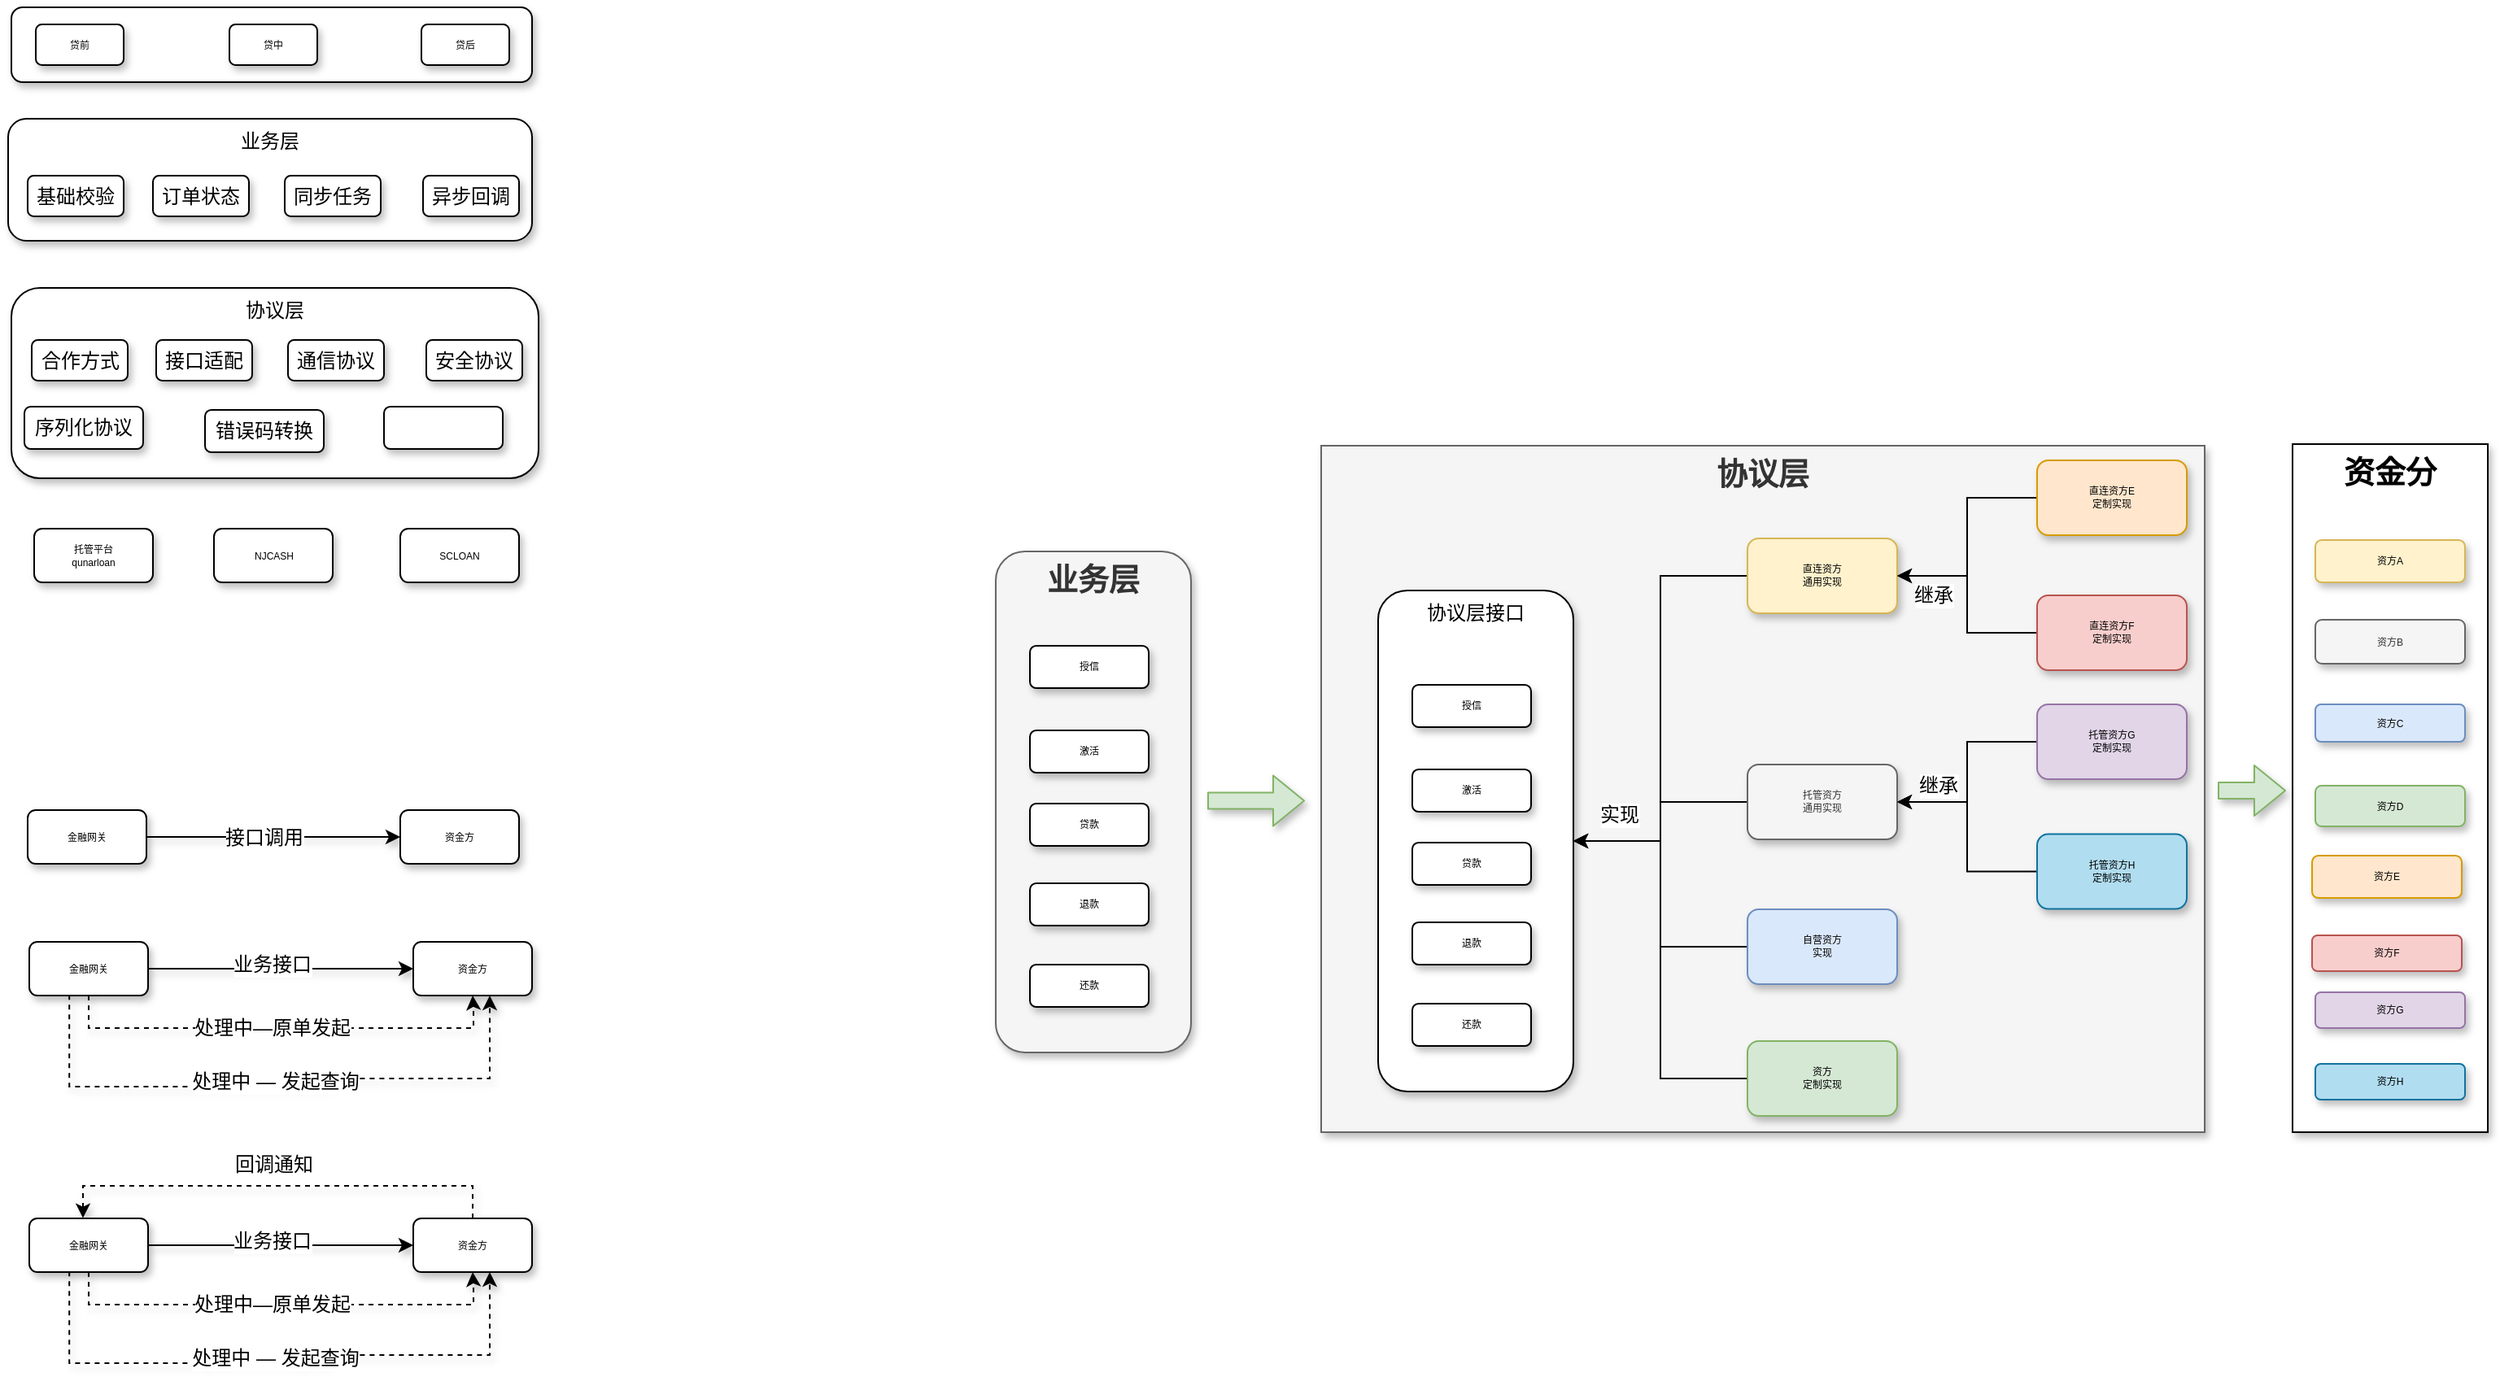 <mxfile version="12.8.9" type="github">
  <diagram id="pQbSXTKy-mhwdIOJWXm_" name="第 1 页">
    <mxGraphModel dx="2404" dy="907" grid="0" gridSize="10" guides="1" tooltips="1" connect="1" arrows="1" fold="1" page="1" pageScale="1" pageWidth="827" pageHeight="1169" math="0" shadow="0">
      <root>
        <mxCell id="0" />
        <mxCell id="1" parent="0" />
        <mxCell id="oRhJdaxvoY9CLy49b8uQ-59" value="资金分" style="rounded=0;whiteSpace=wrap;html=1;verticalAlign=top;fontSize=19;fontStyle=1;shadow=1;" vertex="1" parent="1">
          <mxGeometry x="773" y="391" width="120" height="423" as="geometry" />
        </mxCell>
        <mxCell id="oRhJdaxvoY9CLy49b8uQ-37" value="协议层" style="rounded=0;whiteSpace=wrap;html=1;verticalAlign=top;fontStyle=1;fontSize=19;shadow=1;fillColor=#f5f5f5;strokeColor=#666666;fontColor=#333333;" vertex="1" parent="1">
          <mxGeometry x="176" y="392" width="543" height="422" as="geometry" />
        </mxCell>
        <mxCell id="jV6rehnpYOMUCbgezzGA-5" value="" style="rounded=1;whiteSpace=wrap;html=1;shadow=1;" parent="1" vertex="1">
          <mxGeometry x="-629" y="122.5" width="320" height="46" as="geometry" />
        </mxCell>
        <mxCell id="47TmQyaTfyfTuBjJMVQk-3" value="贷中" style="rounded=1;whiteSpace=wrap;html=1;fontSize=6;shadow=1;" parent="1" vertex="1">
          <mxGeometry x="-495" y="133" width="54" height="25" as="geometry" />
        </mxCell>
        <mxCell id="jV6rehnpYOMUCbgezzGA-1" value="贷后" style="rounded=1;whiteSpace=wrap;html=1;fontSize=6;shadow=1;" parent="1" vertex="1">
          <mxGeometry x="-377" y="133" width="54" height="25" as="geometry" />
        </mxCell>
        <mxCell id="jV6rehnpYOMUCbgezzGA-2" value="贷前" style="rounded=1;whiteSpace=wrap;html=1;fontSize=6;shadow=1;" parent="1" vertex="1">
          <mxGeometry x="-614" y="133" width="54" height="25" as="geometry" />
        </mxCell>
        <mxCell id="jV6rehnpYOMUCbgezzGA-3" value="业务层" style="rounded=1;whiteSpace=wrap;html=1;verticalAlign=top;shadow=1;" parent="1" vertex="1">
          <mxGeometry x="-631" y="191" width="322" height="75" as="geometry" />
        </mxCell>
        <mxCell id="jV6rehnpYOMUCbgezzGA-4" value="协议层" style="rounded=1;whiteSpace=wrap;html=1;verticalAlign=top;shadow=1;" parent="1" vertex="1">
          <mxGeometry x="-629" y="295" width="324" height="117" as="geometry" />
        </mxCell>
        <mxCell id="jV6rehnpYOMUCbgezzGA-8" value="&lt;span style=&quot;font-size: 12px&quot;&gt;基础校验&lt;/span&gt;" style="rounded=1;whiteSpace=wrap;html=1;fontSize=6;shadow=1;" parent="1" vertex="1">
          <mxGeometry x="-619" y="226" width="59" height="25" as="geometry" />
        </mxCell>
        <mxCell id="jV6rehnpYOMUCbgezzGA-9" value="&lt;span style=&quot;font-size: 12px&quot;&gt;订单状态&lt;/span&gt;" style="rounded=1;whiteSpace=wrap;html=1;fontSize=6;shadow=1;" parent="1" vertex="1">
          <mxGeometry x="-542" y="226" width="59" height="25" as="geometry" />
        </mxCell>
        <mxCell id="jV6rehnpYOMUCbgezzGA-10" value="&lt;span style=&quot;font-size: 12px&quot;&gt;同步任务&lt;/span&gt;" style="rounded=1;whiteSpace=wrap;html=1;fontSize=6;shadow=1;" parent="1" vertex="1">
          <mxGeometry x="-461" y="226" width="59" height="25" as="geometry" />
        </mxCell>
        <mxCell id="jV6rehnpYOMUCbgezzGA-11" value="&lt;span style=&quot;font-size: 12px&quot;&gt;异步回调&lt;/span&gt;" style="rounded=1;whiteSpace=wrap;html=1;fontSize=6;shadow=1;" parent="1" vertex="1">
          <mxGeometry x="-376" y="226" width="59" height="25" as="geometry" />
        </mxCell>
        <mxCell id="jV6rehnpYOMUCbgezzGA-12" value="&lt;span style=&quot;font-size: 12px&quot;&gt;合作方式&lt;/span&gt;" style="rounded=1;whiteSpace=wrap;html=1;fontSize=6;shadow=1;" parent="1" vertex="1">
          <mxGeometry x="-616.5" y="327" width="59" height="25" as="geometry" />
        </mxCell>
        <mxCell id="jV6rehnpYOMUCbgezzGA-13" value="&lt;span style=&quot;font-size: 12px&quot;&gt;接口适配&lt;/span&gt;" style="rounded=1;whiteSpace=wrap;html=1;fontSize=6;shadow=1;" parent="1" vertex="1">
          <mxGeometry x="-540" y="327" width="59" height="25" as="geometry" />
        </mxCell>
        <mxCell id="jV6rehnpYOMUCbgezzGA-14" value="&lt;span style=&quot;font-size: 12px&quot;&gt;通信协议&lt;/span&gt;" style="rounded=1;whiteSpace=wrap;html=1;fontSize=6;shadow=1;" parent="1" vertex="1">
          <mxGeometry x="-459" y="327" width="59" height="25" as="geometry" />
        </mxCell>
        <mxCell id="jV6rehnpYOMUCbgezzGA-15" value="&lt;span style=&quot;font-size: 12px&quot;&gt;安全协议&lt;/span&gt;" style="rounded=1;whiteSpace=wrap;html=1;fontSize=6;shadow=1;" parent="1" vertex="1">
          <mxGeometry x="-374" y="327" width="59" height="25" as="geometry" />
        </mxCell>
        <mxCell id="jV6rehnpYOMUCbgezzGA-20" value="&lt;span style=&quot;font-size: 12px&quot;&gt;序列化协议&lt;/span&gt;" style="rounded=1;whiteSpace=wrap;html=1;fontSize=6;shadow=1;" parent="1" vertex="1">
          <mxGeometry x="-621" y="368" width="73" height="26" as="geometry" />
        </mxCell>
        <mxCell id="jV6rehnpYOMUCbgezzGA-21" value="&lt;span style=&quot;font-size: 12px&quot;&gt;错误码转换&lt;/span&gt;" style="rounded=1;whiteSpace=wrap;html=1;fontSize=6;shadow=1;" parent="1" vertex="1">
          <mxGeometry x="-510" y="370" width="73" height="26" as="geometry" />
        </mxCell>
        <mxCell id="jV6rehnpYOMUCbgezzGA-22" value="" style="rounded=1;whiteSpace=wrap;html=1;fontSize=6;shadow=1;" parent="1" vertex="1">
          <mxGeometry x="-400" y="368" width="73" height="26" as="geometry" />
        </mxCell>
        <mxCell id="jV6rehnpYOMUCbgezzGA-40" value="托管平台&lt;br&gt;qunarloan" style="rounded=1;whiteSpace=wrap;html=1;fontSize=6;shadow=1;" parent="1" vertex="1">
          <mxGeometry x="-615" y="443" width="73" height="33" as="geometry" />
        </mxCell>
        <mxCell id="jV6rehnpYOMUCbgezzGA-41" value="NJCASH" style="rounded=1;whiteSpace=wrap;html=1;fontSize=6;shadow=1;" parent="1" vertex="1">
          <mxGeometry x="-504.5" y="443" width="73" height="33" as="geometry" />
        </mxCell>
        <mxCell id="jV6rehnpYOMUCbgezzGA-42" value="SCLOAN" style="rounded=1;whiteSpace=wrap;html=1;fontSize=6;shadow=1;" parent="1" vertex="1">
          <mxGeometry x="-390" y="443" width="73" height="33" as="geometry" />
        </mxCell>
        <mxCell id="jV6rehnpYOMUCbgezzGA-52" style="edgeStyle=orthogonalEdgeStyle;rounded=0;orthogonalLoop=1;jettySize=auto;html=1;exitX=0.5;exitY=0;exitDx=0;exitDy=0;dashed=1;entryX=0.452;entryY=-0.006;entryDx=0;entryDy=0;entryPerimeter=0;shadow=1;" parent="1" source="jV6rehnpYOMUCbgezzGA-61" target="jV6rehnpYOMUCbgezzGA-58" edge="1">
          <mxGeometry relative="1" as="geometry">
            <mxPoint x="-582" y="858" as="targetPoint" />
          </mxGeometry>
        </mxCell>
        <mxCell id="jV6rehnpYOMUCbgezzGA-53" value="回调通知" style="text;html=1;align=center;verticalAlign=middle;resizable=0;points=[];labelBackgroundColor=#ffffff;shadow=1;" parent="jV6rehnpYOMUCbgezzGA-52" vertex="1" connectable="0">
          <mxGeometry x="-0.165" y="1" relative="1" as="geometry">
            <mxPoint x="-26.37" y="-14" as="offset" />
          </mxGeometry>
        </mxCell>
        <mxCell id="jV6rehnpYOMUCbgezzGA-54" value="" style="edgeStyle=orthogonalEdgeStyle;rounded=0;orthogonalLoop=1;jettySize=auto;html=1;shadow=1;" parent="1" source="jV6rehnpYOMUCbgezzGA-58" target="jV6rehnpYOMUCbgezzGA-61" edge="1">
          <mxGeometry relative="1" as="geometry">
            <mxPoint x="-390" y="883.5" as="targetPoint" />
          </mxGeometry>
        </mxCell>
        <mxCell id="jV6rehnpYOMUCbgezzGA-55" value="业务接口" style="text;html=1;align=center;verticalAlign=middle;resizable=0;points=[];labelBackgroundColor=#ffffff;shadow=1;" parent="jV6rehnpYOMUCbgezzGA-54" vertex="1" connectable="0">
          <mxGeometry x="-0.18" relative="1" as="geometry">
            <mxPoint x="9.14" y="-2.5" as="offset" />
          </mxGeometry>
        </mxCell>
        <mxCell id="jV6rehnpYOMUCbgezzGA-56" value="" style="edgeStyle=orthogonalEdgeStyle;rounded=0;orthogonalLoop=1;jettySize=auto;html=1;entryX=0.5;entryY=1;entryDx=0;entryDy=0;exitX=0.5;exitY=1;exitDx=0;exitDy=0;dashed=1;shadow=1;" parent="1" source="jV6rehnpYOMUCbgezzGA-58" target="jV6rehnpYOMUCbgezzGA-61" edge="1">
          <mxGeometry relative="1" as="geometry">
            <mxPoint x="-593.5" y="980" as="targetPoint" />
            <Array as="points">
              <mxPoint x="-582" y="920" />
              <mxPoint x="-345" y="920" />
              <mxPoint x="-345" y="908" />
              <mxPoint x="-346" y="908" />
            </Array>
          </mxGeometry>
        </mxCell>
        <mxCell id="jV6rehnpYOMUCbgezzGA-57" value="处理中—原单发起" style="text;html=1;align=center;verticalAlign=middle;resizable=0;points=[];labelBackgroundColor=#ffffff;shadow=1;" parent="jV6rehnpYOMUCbgezzGA-56" vertex="1" connectable="0">
          <mxGeometry x="-0.148" y="1" relative="1" as="geometry">
            <mxPoint x="14.48" y="1" as="offset" />
          </mxGeometry>
        </mxCell>
        <mxCell id="oRhJdaxvoY9CLy49b8uQ-20" style="edgeStyle=orthogonalEdgeStyle;rounded=0;orthogonalLoop=1;jettySize=auto;html=1;exitX=0.337;exitY=0.988;exitDx=0;exitDy=0;dashed=1;exitPerimeter=0;shadow=1;" edge="1" parent="1" source="jV6rehnpYOMUCbgezzGA-58">
          <mxGeometry relative="1" as="geometry">
            <mxPoint x="-335" y="900" as="targetPoint" />
            <Array as="points">
              <mxPoint x="-593" y="956" />
              <mxPoint x="-434" y="956" />
              <mxPoint x="-434" y="951" />
              <mxPoint x="-335" y="951" />
              <mxPoint x="-335" y="900" />
            </Array>
          </mxGeometry>
        </mxCell>
        <mxCell id="oRhJdaxvoY9CLy49b8uQ-21" value="处理中 — 发起查询" style="text;html=1;align=center;verticalAlign=middle;resizable=0;points=[];labelBackgroundColor=#ffffff;shadow=1;" vertex="1" connectable="0" parent="oRhJdaxvoY9CLy49b8uQ-20">
          <mxGeometry x="0.12" y="2" relative="1" as="geometry">
            <mxPoint x="-24.8" y="-1" as="offset" />
          </mxGeometry>
        </mxCell>
        <mxCell id="jV6rehnpYOMUCbgezzGA-58" value="金融网关" style="rounded=1;whiteSpace=wrap;html=1;fontSize=6;shadow=1;" parent="1" vertex="1">
          <mxGeometry x="-618" y="867" width="73" height="33" as="geometry" />
        </mxCell>
        <mxCell id="jV6rehnpYOMUCbgezzGA-61" value="资金方" style="rounded=1;whiteSpace=wrap;html=1;fontSize=6;shadow=1;" parent="1" vertex="1">
          <mxGeometry x="-382" y="867" width="73" height="33" as="geometry" />
        </mxCell>
        <mxCell id="jV6rehnpYOMUCbgezzGA-75" value="协议层接口" style="rounded=1;whiteSpace=wrap;html=1;verticalAlign=top;shadow=1;" parent="1" vertex="1">
          <mxGeometry x="211" y="481" width="120" height="308" as="geometry" />
        </mxCell>
        <mxCell id="jV6rehnpYOMUCbgezzGA-76" value="授信" style="rounded=1;whiteSpace=wrap;html=1;fontSize=6;shadow=1;" parent="1" vertex="1">
          <mxGeometry x="232" y="539" width="73" height="26" as="geometry" />
        </mxCell>
        <mxCell id="jV6rehnpYOMUCbgezzGA-77" value="退款" style="rounded=1;whiteSpace=wrap;html=1;fontSize=6;shadow=1;" parent="1" vertex="1">
          <mxGeometry x="232" y="685" width="73" height="26" as="geometry" />
        </mxCell>
        <mxCell id="jV6rehnpYOMUCbgezzGA-78" value="贷款" style="rounded=1;whiteSpace=wrap;html=1;fontSize=6;shadow=1;" parent="1" vertex="1">
          <mxGeometry x="232" y="636" width="73" height="26" as="geometry" />
        </mxCell>
        <mxCell id="jV6rehnpYOMUCbgezzGA-79" value="还款" style="rounded=1;whiteSpace=wrap;html=1;fontSize=6;shadow=1;" parent="1" vertex="1">
          <mxGeometry x="232" y="735" width="73" height="26" as="geometry" />
        </mxCell>
        <mxCell id="jV6rehnpYOMUCbgezzGA-84" style="edgeStyle=orthogonalEdgeStyle;rounded=0;orthogonalLoop=1;jettySize=auto;html=1;exitX=0;exitY=0.5;exitDx=0;exitDy=0;entryX=1;entryY=0.5;entryDx=0;entryDy=0;shadow=0;" parent="1" source="jV6rehnpYOMUCbgezzGA-81" target="jV6rehnpYOMUCbgezzGA-75" edge="1">
          <mxGeometry relative="1" as="geometry" />
        </mxCell>
        <mxCell id="jV6rehnpYOMUCbgezzGA-81" value="直连资方&lt;br&gt;通用实现" style="rounded=1;whiteSpace=wrap;html=1;fontSize=6;fillColor=#fff2cc;strokeColor=#d6b656;shadow=1;" parent="1" vertex="1">
          <mxGeometry x="438" y="449" width="92" height="46" as="geometry" />
        </mxCell>
        <mxCell id="jV6rehnpYOMUCbgezzGA-85" style="edgeStyle=orthogonalEdgeStyle;rounded=0;orthogonalLoop=1;jettySize=auto;html=1;exitX=0;exitY=0.5;exitDx=0;exitDy=0;shadow=0;" parent="1" source="jV6rehnpYOMUCbgezzGA-82" target="jV6rehnpYOMUCbgezzGA-75" edge="1">
          <mxGeometry relative="1" as="geometry" />
        </mxCell>
        <mxCell id="jV6rehnpYOMUCbgezzGA-87" value="实现" style="text;html=1;align=center;verticalAlign=middle;resizable=0;points=[];labelBackgroundColor=#ffffff;shadow=0;" parent="jV6rehnpYOMUCbgezzGA-85" vertex="1" connectable="0">
          <mxGeometry x="-0.215" y="-3" relative="1" as="geometry">
            <mxPoint x="-28" y="11" as="offset" />
          </mxGeometry>
        </mxCell>
        <mxCell id="jV6rehnpYOMUCbgezzGA-82" value="托管资方&lt;br&gt;通用实现" style="rounded=1;whiteSpace=wrap;html=1;fontSize=6;fillColor=#f5f5f5;strokeColor=#666666;fontColor=#333333;shadow=1;" parent="1" vertex="1">
          <mxGeometry x="438" y="588" width="92" height="46" as="geometry" />
        </mxCell>
        <mxCell id="jV6rehnpYOMUCbgezzGA-86" style="edgeStyle=orthogonalEdgeStyle;rounded=0;orthogonalLoop=1;jettySize=auto;html=1;shadow=0;" parent="1" source="jV6rehnpYOMUCbgezzGA-83" target="jV6rehnpYOMUCbgezzGA-75" edge="1">
          <mxGeometry relative="1" as="geometry" />
        </mxCell>
        <mxCell id="jV6rehnpYOMUCbgezzGA-83" value="自营资方&lt;br&gt;实现" style="rounded=1;whiteSpace=wrap;html=1;fontSize=6;fillColor=#dae8fc;strokeColor=#6c8ebf;shadow=1;" parent="1" vertex="1">
          <mxGeometry x="438" y="677" width="92" height="46" as="geometry" />
        </mxCell>
        <mxCell id="jV6rehnpYOMUCbgezzGA-89" value="" style="edgeStyle=orthogonalEdgeStyle;rounded=0;orthogonalLoop=1;jettySize=auto;html=1;entryX=1;entryY=0.5;entryDx=0;entryDy=0;shadow=0;" parent="1" source="jV6rehnpYOMUCbgezzGA-88" target="jV6rehnpYOMUCbgezzGA-81" edge="1">
          <mxGeometry relative="1" as="geometry" />
        </mxCell>
        <mxCell id="jV6rehnpYOMUCbgezzGA-88" value="直连资方E&lt;br&gt;定制实现" style="rounded=1;whiteSpace=wrap;html=1;fontSize=6;fillColor=#ffe6cc;strokeColor=#d79b00;shadow=1;" parent="1" vertex="1">
          <mxGeometry x="616" y="401" width="92" height="46" as="geometry" />
        </mxCell>
        <mxCell id="jV6rehnpYOMUCbgezzGA-93" style="edgeStyle=orthogonalEdgeStyle;rounded=0;orthogonalLoop=1;jettySize=auto;html=1;entryX=1;entryY=0.5;entryDx=0;entryDy=0;shadow=0;" parent="1" source="jV6rehnpYOMUCbgezzGA-91" target="jV6rehnpYOMUCbgezzGA-81" edge="1">
          <mxGeometry relative="1" as="geometry" />
        </mxCell>
        <mxCell id="jV6rehnpYOMUCbgezzGA-98" value="继承" style="text;html=1;align=center;verticalAlign=middle;resizable=0;points=[];labelBackgroundColor=#ffffff;shadow=0;" parent="jV6rehnpYOMUCbgezzGA-93" vertex="1" connectable="0">
          <mxGeometry x="0.443" y="1" relative="1" as="geometry">
            <mxPoint x="-12" y="11" as="offset" />
          </mxGeometry>
        </mxCell>
        <mxCell id="jV6rehnpYOMUCbgezzGA-91" value="直连资方F&lt;br&gt;定制实现" style="rounded=1;whiteSpace=wrap;html=1;fontSize=6;fillColor=#f8cecc;strokeColor=#b85450;shadow=1;" parent="1" vertex="1">
          <mxGeometry x="616" y="484" width="92" height="46" as="geometry" />
        </mxCell>
        <mxCell id="jV6rehnpYOMUCbgezzGA-94" value="" style="edgeStyle=orthogonalEdgeStyle;rounded=0;orthogonalLoop=1;jettySize=auto;html=1;shadow=0;" parent="1" source="jV6rehnpYOMUCbgezzGA-95" target="jV6rehnpYOMUCbgezzGA-82" edge="1">
          <mxGeometry relative="1" as="geometry">
            <mxPoint x="530" y="617.75" as="targetPoint" />
          </mxGeometry>
        </mxCell>
        <mxCell id="jV6rehnpYOMUCbgezzGA-95" value="托管资方G&lt;br&gt;定制实现" style="rounded=1;whiteSpace=wrap;html=1;fontSize=6;fillColor=#e1d5e7;strokeColor=#9673a6;shadow=1;" parent="1" vertex="1">
          <mxGeometry x="616" y="551" width="92" height="46" as="geometry" />
        </mxCell>
        <mxCell id="jV6rehnpYOMUCbgezzGA-96" style="edgeStyle=orthogonalEdgeStyle;rounded=0;orthogonalLoop=1;jettySize=auto;html=1;shadow=0;" parent="1" source="jV6rehnpYOMUCbgezzGA-97" target="jV6rehnpYOMUCbgezzGA-82" edge="1">
          <mxGeometry relative="1" as="geometry">
            <mxPoint x="530" y="617.75" as="targetPoint" />
          </mxGeometry>
        </mxCell>
        <mxCell id="jV6rehnpYOMUCbgezzGA-99" value="继承" style="text;html=1;align=center;verticalAlign=middle;resizable=0;points=[];labelBackgroundColor=#ffffff;shadow=0;" parent="jV6rehnpYOMUCbgezzGA-96" vertex="1" connectable="0">
          <mxGeometry x="0.519" y="2" relative="1" as="geometry">
            <mxPoint x="-5.8" y="-12" as="offset" />
          </mxGeometry>
        </mxCell>
        <mxCell id="jV6rehnpYOMUCbgezzGA-97" value="托管资方H&lt;br&gt;定制实现" style="rounded=1;whiteSpace=wrap;html=1;fontSize=6;fillColor=#b1ddf0;shadow=1;strokeColor=#10739e;" parent="1" vertex="1">
          <mxGeometry x="616" y="630.75" width="92" height="46" as="geometry" />
        </mxCell>
        <mxCell id="jV6rehnpYOMUCbgezzGA-102" style="edgeStyle=orthogonalEdgeStyle;rounded=0;orthogonalLoop=1;jettySize=auto;html=1;entryX=1;entryY=0.5;entryDx=0;entryDy=0;shadow=0;" parent="1" source="jV6rehnpYOMUCbgezzGA-100" target="jV6rehnpYOMUCbgezzGA-75" edge="1">
          <mxGeometry relative="1" as="geometry" />
        </mxCell>
        <mxCell id="jV6rehnpYOMUCbgezzGA-100" value="资方&lt;br&gt;定制实现" style="rounded=1;whiteSpace=wrap;html=1;fontSize=6;fillColor=#d5e8d4;strokeColor=#82b366;shadow=1;" parent="1" vertex="1">
          <mxGeometry x="438" y="758" width="92" height="46" as="geometry" />
        </mxCell>
        <mxCell id="jV6rehnpYOMUCbgezzGA-101" style="edgeStyle=orthogonalEdgeStyle;rounded=0;orthogonalLoop=1;jettySize=auto;html=1;exitX=0.5;exitY=1;exitDx=0;exitDy=0;fillColor=#fff2cc;strokeColor=#d6b656;shadow=0;" parent="1" source="jV6rehnpYOMUCbgezzGA-91" target="jV6rehnpYOMUCbgezzGA-91" edge="1">
          <mxGeometry relative="1" as="geometry" />
        </mxCell>
        <mxCell id="oRhJdaxvoY9CLy49b8uQ-11" value="" style="edgeStyle=orthogonalEdgeStyle;rounded=0;orthogonalLoop=1;jettySize=auto;html=1;shadow=1;" edge="1" source="oRhJdaxvoY9CLy49b8uQ-15" target="oRhJdaxvoY9CLy49b8uQ-18" parent="1">
          <mxGeometry relative="1" as="geometry">
            <mxPoint x="-391" y="632.5" as="targetPoint" />
          </mxGeometry>
        </mxCell>
        <mxCell id="oRhJdaxvoY9CLy49b8uQ-12" value="接口调用" style="text;html=1;align=center;verticalAlign=middle;resizable=0;points=[];labelBackgroundColor=#ffffff;shadow=1;" vertex="1" connectable="0" parent="oRhJdaxvoY9CLy49b8uQ-11">
          <mxGeometry x="-0.18" relative="1" as="geometry">
            <mxPoint x="7.43" as="offset" />
          </mxGeometry>
        </mxCell>
        <mxCell id="oRhJdaxvoY9CLy49b8uQ-15" value="金融网关" style="rounded=1;whiteSpace=wrap;html=1;fontSize=6;shadow=1;" vertex="1" parent="1">
          <mxGeometry x="-619" y="616" width="73" height="33" as="geometry" />
        </mxCell>
        <mxCell id="oRhJdaxvoY9CLy49b8uQ-18" value="资金方" style="rounded=1;whiteSpace=wrap;html=1;fontSize=6;shadow=1;" vertex="1" parent="1">
          <mxGeometry x="-390" y="616" width="73" height="33" as="geometry" />
        </mxCell>
        <mxCell id="oRhJdaxvoY9CLy49b8uQ-24" value="" style="edgeStyle=orthogonalEdgeStyle;rounded=0;orthogonalLoop=1;jettySize=auto;html=1;shadow=1;" edge="1" source="oRhJdaxvoY9CLy49b8uQ-30" target="oRhJdaxvoY9CLy49b8uQ-31" parent="1">
          <mxGeometry relative="1" as="geometry">
            <mxPoint x="-390" y="713.5" as="targetPoint" />
          </mxGeometry>
        </mxCell>
        <mxCell id="oRhJdaxvoY9CLy49b8uQ-25" value="业务接口" style="text;html=1;align=center;verticalAlign=middle;resizable=0;points=[];labelBackgroundColor=#ffffff;shadow=1;" vertex="1" connectable="0" parent="oRhJdaxvoY9CLy49b8uQ-24">
          <mxGeometry x="-0.18" relative="1" as="geometry">
            <mxPoint x="9.14" y="-2.5" as="offset" />
          </mxGeometry>
        </mxCell>
        <mxCell id="oRhJdaxvoY9CLy49b8uQ-26" value="" style="edgeStyle=orthogonalEdgeStyle;rounded=0;orthogonalLoop=1;jettySize=auto;html=1;entryX=0.5;entryY=1;entryDx=0;entryDy=0;exitX=0.5;exitY=1;exitDx=0;exitDy=0;dashed=1;shadow=1;" edge="1" source="oRhJdaxvoY9CLy49b8uQ-30" target="oRhJdaxvoY9CLy49b8uQ-31" parent="1">
          <mxGeometry relative="1" as="geometry">
            <mxPoint x="-593.5" y="810" as="targetPoint" />
            <Array as="points">
              <mxPoint x="-582" y="750" />
              <mxPoint x="-345" y="750" />
              <mxPoint x="-345" y="738" />
              <mxPoint x="-346" y="738" />
            </Array>
          </mxGeometry>
        </mxCell>
        <mxCell id="oRhJdaxvoY9CLy49b8uQ-27" value="处理中—原单发起" style="text;html=1;align=center;verticalAlign=middle;resizable=0;points=[];labelBackgroundColor=#ffffff;shadow=1;" vertex="1" connectable="0" parent="oRhJdaxvoY9CLy49b8uQ-26">
          <mxGeometry x="-0.148" y="1" relative="1" as="geometry">
            <mxPoint x="14.48" y="1" as="offset" />
          </mxGeometry>
        </mxCell>
        <mxCell id="oRhJdaxvoY9CLy49b8uQ-28" style="edgeStyle=orthogonalEdgeStyle;rounded=0;orthogonalLoop=1;jettySize=auto;html=1;exitX=0.337;exitY=0.988;exitDx=0;exitDy=0;dashed=1;exitPerimeter=0;shadow=1;" edge="1" source="oRhJdaxvoY9CLy49b8uQ-30" parent="1">
          <mxGeometry relative="1" as="geometry">
            <mxPoint x="-335" y="730" as="targetPoint" />
            <Array as="points">
              <mxPoint x="-593" y="786" />
              <mxPoint x="-434" y="786" />
              <mxPoint x="-434" y="781" />
              <mxPoint x="-335" y="781" />
              <mxPoint x="-335" y="730" />
            </Array>
          </mxGeometry>
        </mxCell>
        <mxCell id="oRhJdaxvoY9CLy49b8uQ-29" value="处理中 — 发起查询" style="text;html=1;align=center;verticalAlign=middle;resizable=0;points=[];labelBackgroundColor=#ffffff;shadow=1;" vertex="1" connectable="0" parent="oRhJdaxvoY9CLy49b8uQ-28">
          <mxGeometry x="0.12" y="2" relative="1" as="geometry">
            <mxPoint x="-24.8" y="-1" as="offset" />
          </mxGeometry>
        </mxCell>
        <mxCell id="oRhJdaxvoY9CLy49b8uQ-30" value="金融网关" style="rounded=1;whiteSpace=wrap;html=1;fontSize=6;shadow=1;" vertex="1" parent="1">
          <mxGeometry x="-618" y="697" width="73" height="33" as="geometry" />
        </mxCell>
        <mxCell id="oRhJdaxvoY9CLy49b8uQ-31" value="资金方" style="rounded=1;whiteSpace=wrap;html=1;fontSize=6;shadow=1;" vertex="1" parent="1">
          <mxGeometry x="-382" y="697" width="73" height="33" as="geometry" />
        </mxCell>
        <mxCell id="oRhJdaxvoY9CLy49b8uQ-34" value="激活" style="rounded=1;whiteSpace=wrap;html=1;fontSize=6;shadow=1;" vertex="1" parent="1">
          <mxGeometry x="232" y="591" width="73" height="26" as="geometry" />
        </mxCell>
        <mxCell id="oRhJdaxvoY9CLy49b8uQ-51" value="" style="shape=flexArrow;endArrow=classic;html=1;fillColor=#d5e8d4;strokeColor=#82b366;shadow=1;" edge="1" parent="1">
          <mxGeometry width="50" height="50" relative="1" as="geometry">
            <mxPoint x="106" y="610.29" as="sourcePoint" />
            <mxPoint x="166" y="610.29" as="targetPoint" />
          </mxGeometry>
        </mxCell>
        <mxCell id="oRhJdaxvoY9CLy49b8uQ-52" value="资方E" style="rounded=1;whiteSpace=wrap;html=1;fontSize=6;fillColor=#ffe6cc;strokeColor=#d79b00;shadow=1;" vertex="1" parent="1">
          <mxGeometry x="785" y="644" width="92" height="26" as="geometry" />
        </mxCell>
        <mxCell id="oRhJdaxvoY9CLy49b8uQ-53" value="资方B" style="rounded=1;whiteSpace=wrap;html=1;fontSize=6;fillColor=#f5f5f5;strokeColor=#666666;fontColor=#333333;shadow=1;" vertex="1" parent="1">
          <mxGeometry x="787" y="499" width="92" height="27" as="geometry" />
        </mxCell>
        <mxCell id="oRhJdaxvoY9CLy49b8uQ-54" value="资方C" style="rounded=1;whiteSpace=wrap;html=1;fontSize=6;fillColor=#dae8fc;strokeColor=#6c8ebf;shadow=1;" vertex="1" parent="1">
          <mxGeometry x="787" y="551" width="92" height="23" as="geometry" />
        </mxCell>
        <mxCell id="oRhJdaxvoY9CLy49b8uQ-55" value="资方D" style="rounded=1;whiteSpace=wrap;html=1;fontSize=6;fillColor=#d5e8d4;strokeColor=#82b366;shadow=1;" vertex="1" parent="1">
          <mxGeometry x="787" y="601" width="92" height="25" as="geometry" />
        </mxCell>
        <mxCell id="oRhJdaxvoY9CLy49b8uQ-56" value="资方F" style="rounded=1;whiteSpace=wrap;html=1;fontSize=6;fillColor=#f8cecc;strokeColor=#b85450;shadow=1;" vertex="1" parent="1">
          <mxGeometry x="785" y="693" width="92" height="22" as="geometry" />
        </mxCell>
        <mxCell id="oRhJdaxvoY9CLy49b8uQ-60" value="" style="shape=flexArrow;endArrow=classic;html=1;fillColor=#d5e8d4;strokeColor=#82b366;shadow=1;" edge="1" parent="1">
          <mxGeometry width="50" height="50" relative="1" as="geometry">
            <mxPoint x="727" y="604" as="sourcePoint" />
            <mxPoint x="769" y="604" as="targetPoint" />
          </mxGeometry>
        </mxCell>
        <mxCell id="oRhJdaxvoY9CLy49b8uQ-38" value="业务层" style="rounded=1;whiteSpace=wrap;html=1;verticalAlign=top;fontStyle=1;fontSize=19;shadow=1;fillColor=#f5f5f5;strokeColor=#666666;fontColor=#333333;" vertex="1" parent="1">
          <mxGeometry x="-24" y="457" width="120" height="308" as="geometry" />
        </mxCell>
        <mxCell id="oRhJdaxvoY9CLy49b8uQ-39" value="授信" style="rounded=1;whiteSpace=wrap;html=1;fontSize=6;shadow=1;" vertex="1" parent="1">
          <mxGeometry x="-3" y="515" width="73" height="26" as="geometry" />
        </mxCell>
        <mxCell id="oRhJdaxvoY9CLy49b8uQ-40" value="退款" style="rounded=1;whiteSpace=wrap;html=1;fontSize=6;shadow=1;" vertex="1" parent="1">
          <mxGeometry x="-3" y="661" width="73" height="26" as="geometry" />
        </mxCell>
        <mxCell id="oRhJdaxvoY9CLy49b8uQ-41" value="贷款" style="rounded=1;whiteSpace=wrap;html=1;fontSize=6;shadow=1;" vertex="1" parent="1">
          <mxGeometry x="-3" y="612" width="73" height="26" as="geometry" />
        </mxCell>
        <mxCell id="oRhJdaxvoY9CLy49b8uQ-42" value="还款" style="rounded=1;whiteSpace=wrap;html=1;fontSize=6;shadow=1;" vertex="1" parent="1">
          <mxGeometry x="-3" y="711" width="73" height="26" as="geometry" />
        </mxCell>
        <mxCell id="oRhJdaxvoY9CLy49b8uQ-43" value="激活" style="rounded=1;whiteSpace=wrap;html=1;fontSize=6;shadow=1;" vertex="1" parent="1">
          <mxGeometry x="-3" y="567" width="73" height="26" as="geometry" />
        </mxCell>
        <mxCell id="oRhJdaxvoY9CLy49b8uQ-63" value="资方A" style="rounded=1;whiteSpace=wrap;html=1;fontSize=6;fillColor=#fff2cc;strokeColor=#d6b656;shadow=1;" vertex="1" parent="1">
          <mxGeometry x="787" y="450" width="92" height="26" as="geometry" />
        </mxCell>
        <mxCell id="oRhJdaxvoY9CLy49b8uQ-64" value="资方G" style="rounded=1;whiteSpace=wrap;html=1;fontSize=6;fillColor=#e1d5e7;strokeColor=#9673a6;shadow=1;" vertex="1" parent="1">
          <mxGeometry x="787" y="728" width="92" height="22" as="geometry" />
        </mxCell>
        <mxCell id="oRhJdaxvoY9CLy49b8uQ-65" value="资方H" style="rounded=1;whiteSpace=wrap;html=1;fontSize=6;shadow=1;fillColor=#b1ddf0;strokeColor=#10739e;" vertex="1" parent="1">
          <mxGeometry x="787" y="772" width="92" height="22" as="geometry" />
        </mxCell>
      </root>
    </mxGraphModel>
  </diagram>
</mxfile>
